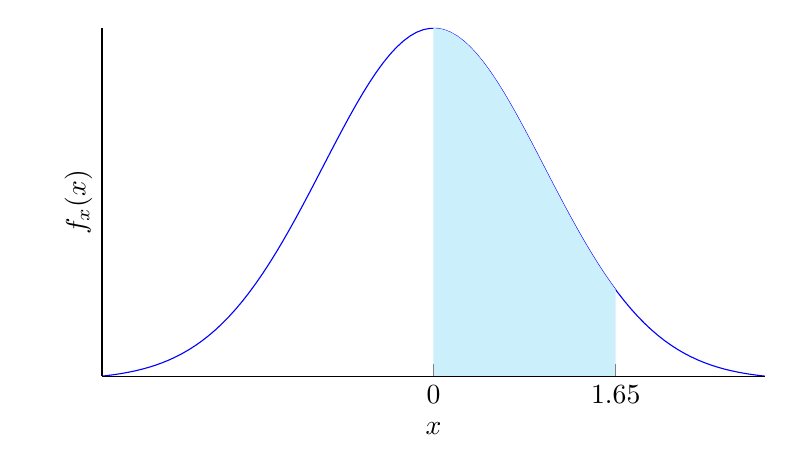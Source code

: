\pgfmathdeclarefunction{gauss}{2}{\pgfmathparse{1/(#2*sqrt(2*pi))*exp(-((x-#1)^2)/(2*#2^2))}%
}
\def\startx{0}
\def\endx{1.65}
\begin{tikzpicture}
\begin{axis}[no markers, domain=0:10, samples=100,
  axis lines*=left, xlabel=$x$, ylabel=$f_{x}(x)$,
height=6cm, width=10cm,xtick={\startx,\endx}, ytick=\empty,
enlargelimits=false, clip=false, axis on top
]

\addplot [color=blue, domain=-3:3] {gauss(0,1)} ;
\addplot [fill=cyan!20, draw=none, domain=\startx:\endx] {gauss(0,1)} \closedcycle;
\end{axis}
\end{tikzpicture}
